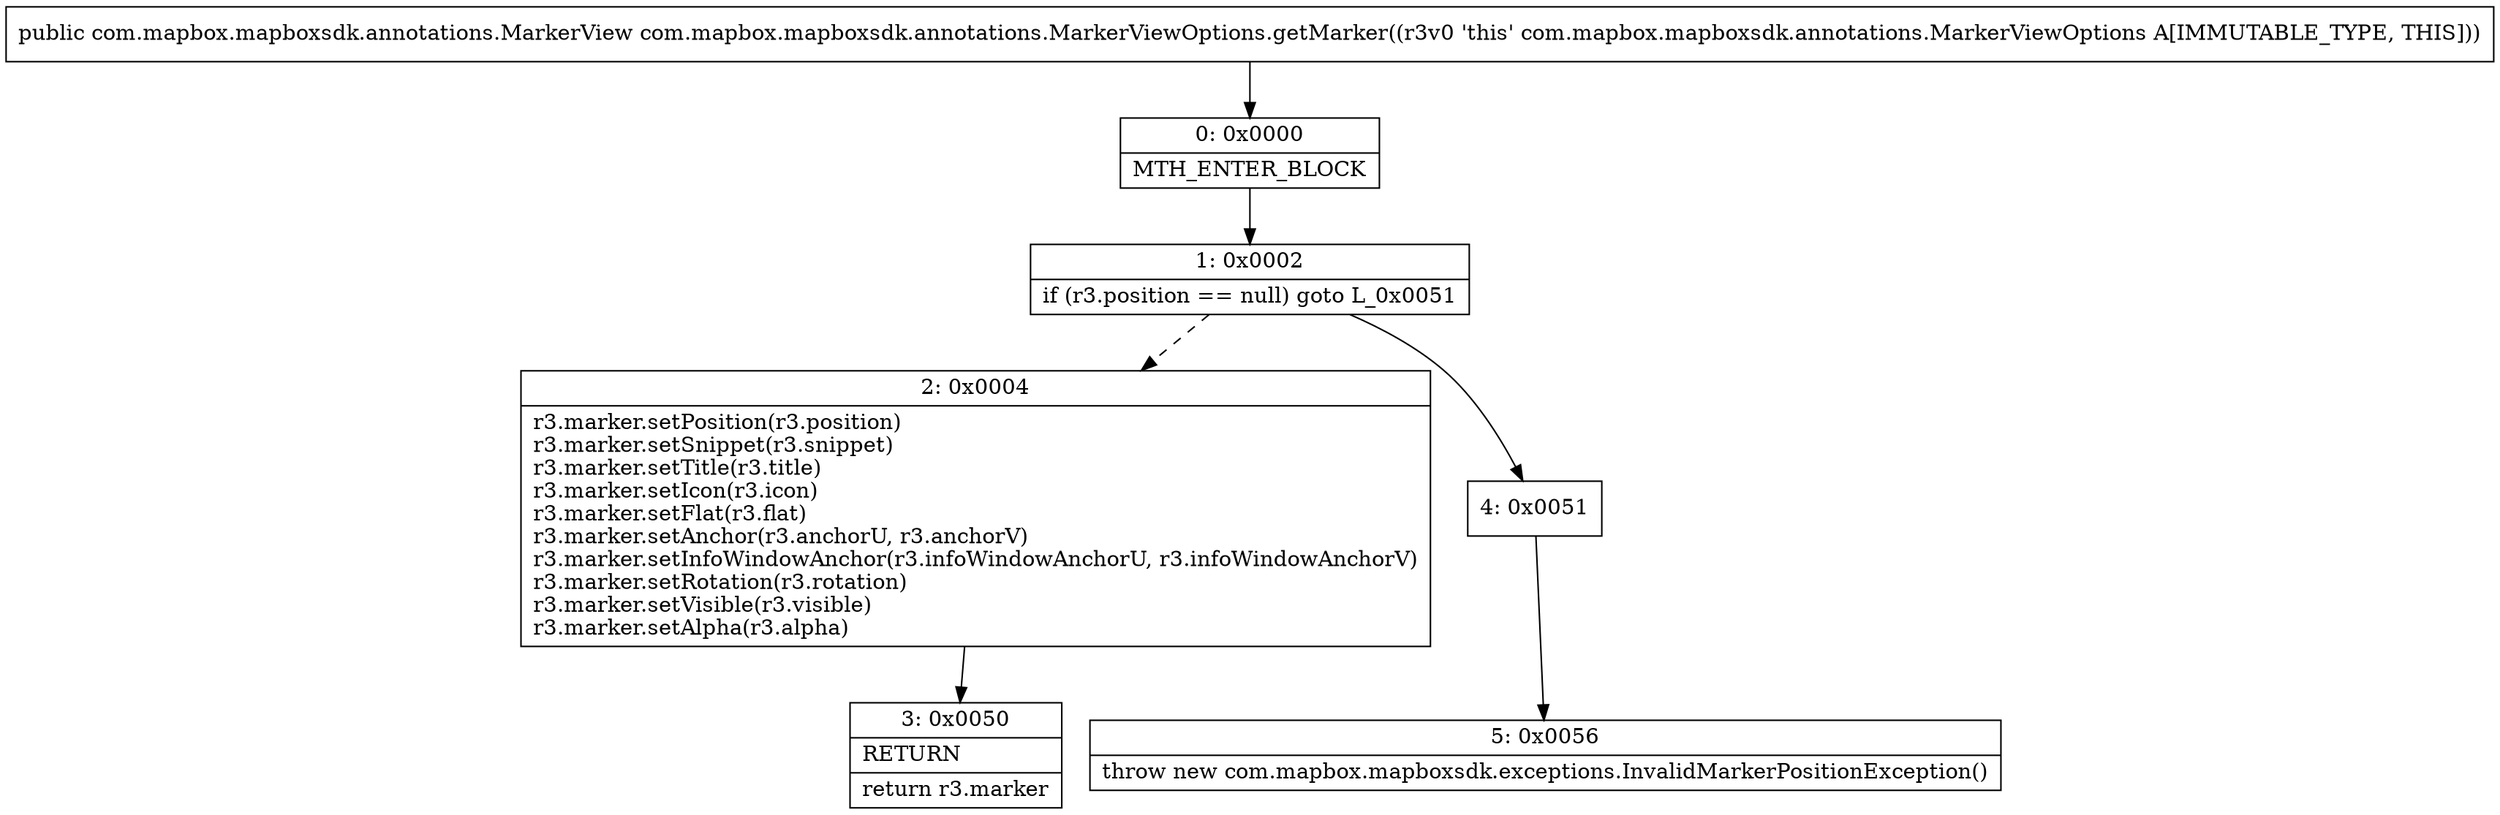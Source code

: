 digraph "CFG forcom.mapbox.mapboxsdk.annotations.MarkerViewOptions.getMarker()Lcom\/mapbox\/mapboxsdk\/annotations\/MarkerView;" {
Node_0 [shape=record,label="{0\:\ 0x0000|MTH_ENTER_BLOCK\l}"];
Node_1 [shape=record,label="{1\:\ 0x0002|if (r3.position == null) goto L_0x0051\l}"];
Node_2 [shape=record,label="{2\:\ 0x0004|r3.marker.setPosition(r3.position)\lr3.marker.setSnippet(r3.snippet)\lr3.marker.setTitle(r3.title)\lr3.marker.setIcon(r3.icon)\lr3.marker.setFlat(r3.flat)\lr3.marker.setAnchor(r3.anchorU, r3.anchorV)\lr3.marker.setInfoWindowAnchor(r3.infoWindowAnchorU, r3.infoWindowAnchorV)\lr3.marker.setRotation(r3.rotation)\lr3.marker.setVisible(r3.visible)\lr3.marker.setAlpha(r3.alpha)\l}"];
Node_3 [shape=record,label="{3\:\ 0x0050|RETURN\l|return r3.marker\l}"];
Node_4 [shape=record,label="{4\:\ 0x0051}"];
Node_5 [shape=record,label="{5\:\ 0x0056|throw new com.mapbox.mapboxsdk.exceptions.InvalidMarkerPositionException()\l}"];
MethodNode[shape=record,label="{public com.mapbox.mapboxsdk.annotations.MarkerView com.mapbox.mapboxsdk.annotations.MarkerViewOptions.getMarker((r3v0 'this' com.mapbox.mapboxsdk.annotations.MarkerViewOptions A[IMMUTABLE_TYPE, THIS])) }"];
MethodNode -> Node_0;
Node_0 -> Node_1;
Node_1 -> Node_2[style=dashed];
Node_1 -> Node_4;
Node_2 -> Node_3;
Node_4 -> Node_5;
}

